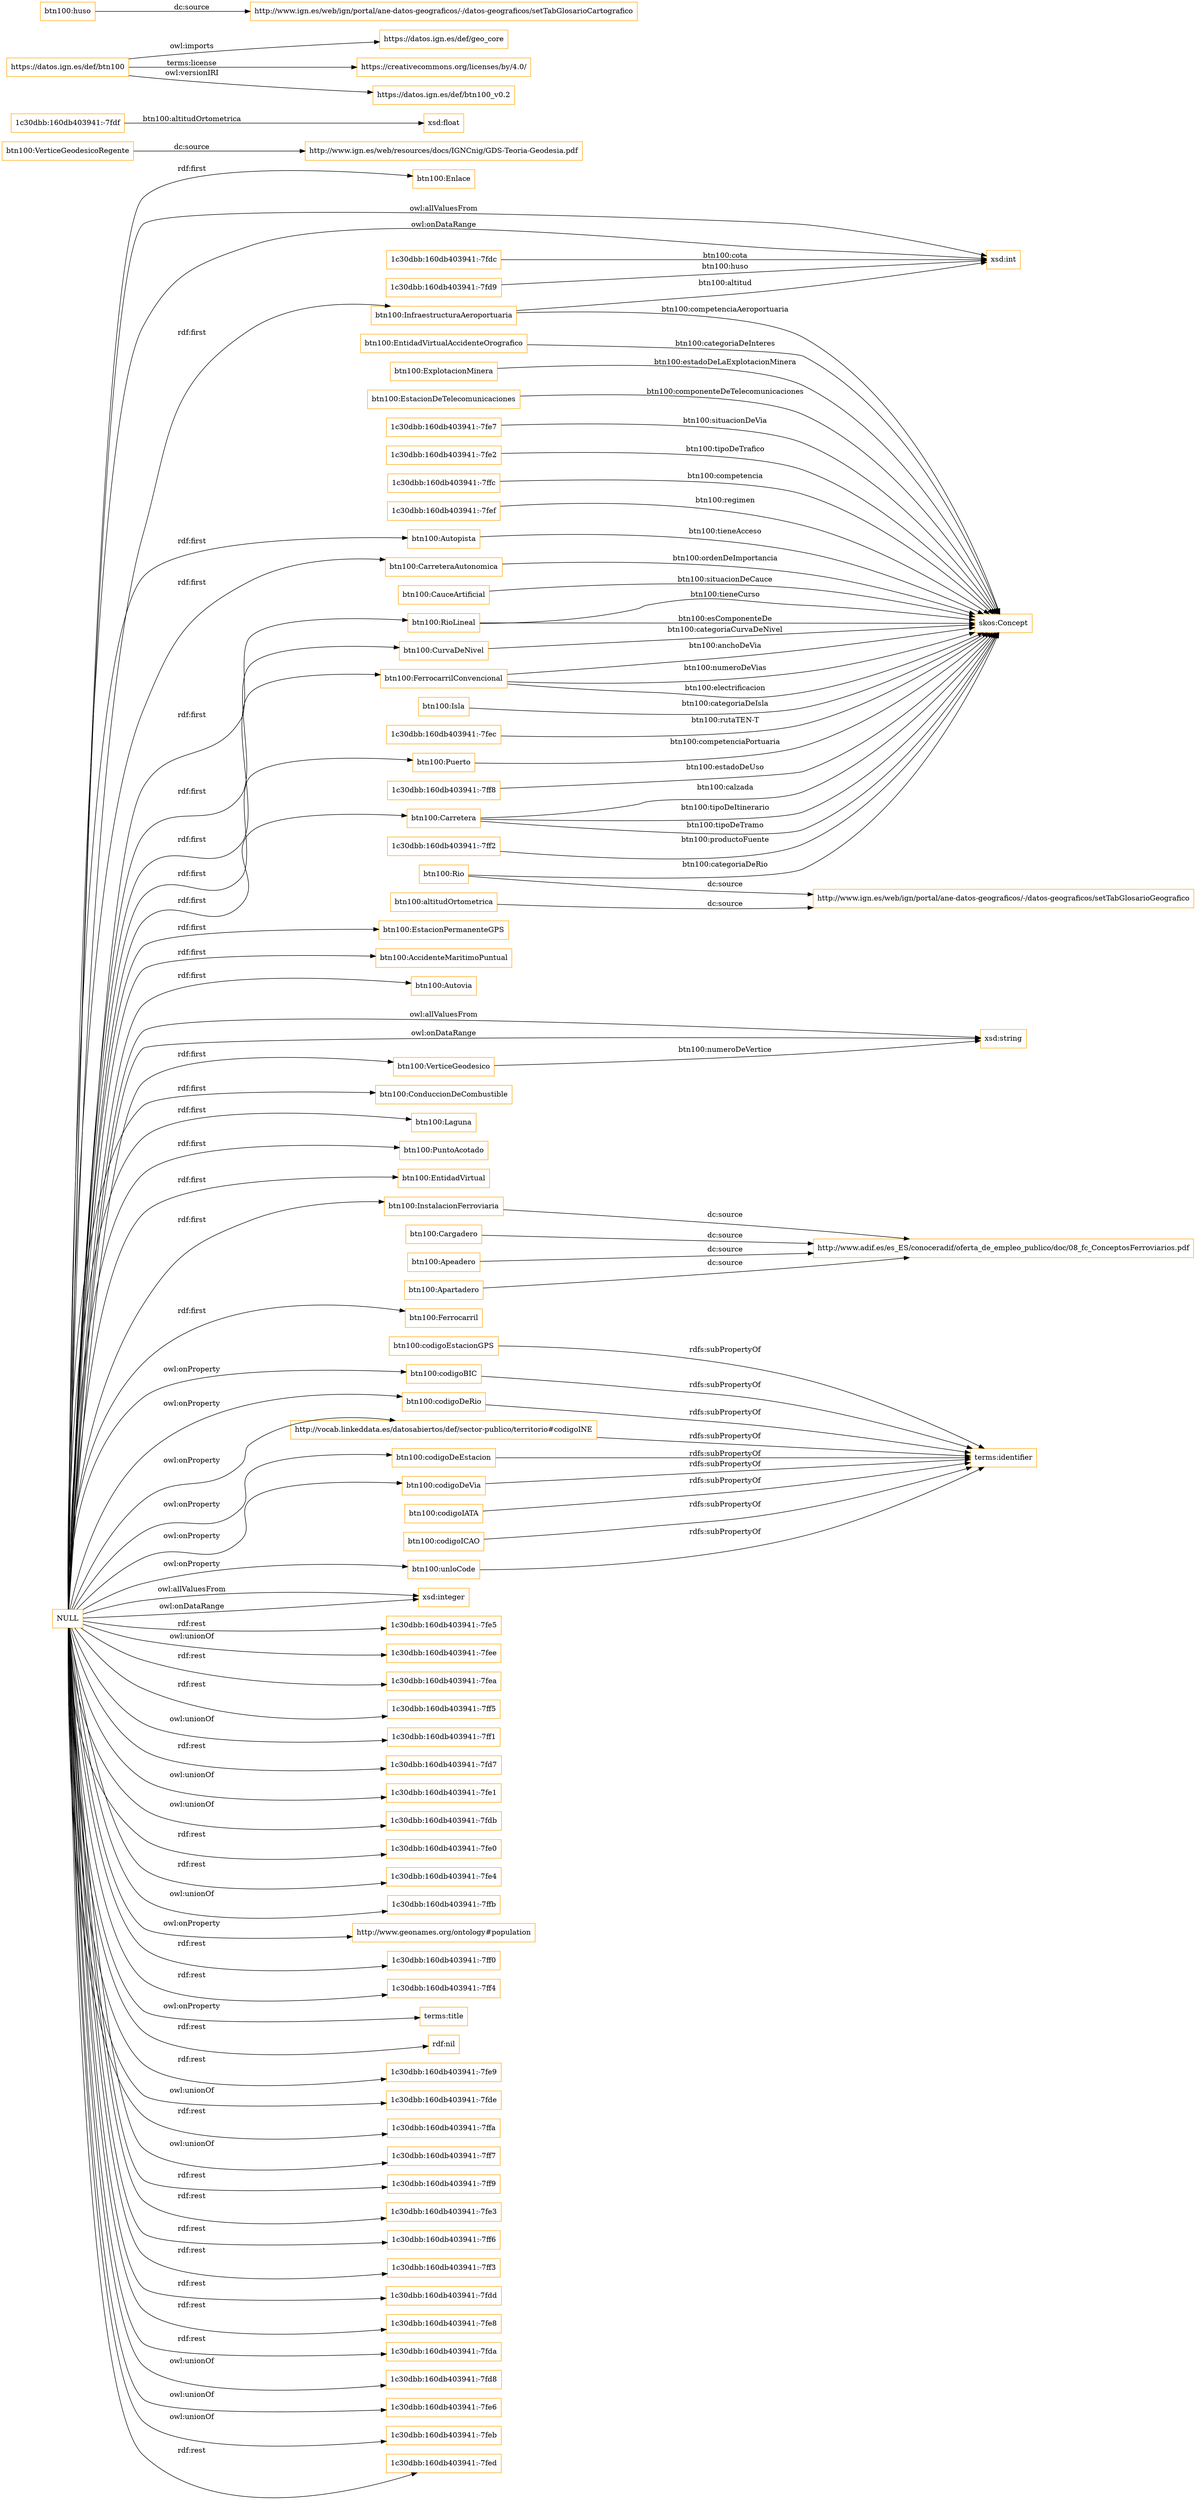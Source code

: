 digraph ar2dtool_diagram { 
rankdir=LR;
size="1501"
node [shape = rectangle, color="orange"]; "btn100:Enlace" "1c30dbb:160db403941:-7fdc" "1c30dbb:160db403941:-7ff8" "1c30dbb:160db403941:-7ff2" "btn100:InfraestructuraAeroportuaria" "1c30dbb:160db403941:-7fd9" "btn100:EstacionPermanenteGPS" "btn100:AccidenteMaritimoPuntual" "btn100:Autovia" "btn100:VerticeGeodesico" "btn100:Carretera" "btn100:EntidadVirtualAccidenteOrografico" "btn100:ExplotacionMinera" "btn100:EstacionDeTelecomunicaciones" "1c30dbb:160db403941:-7fe7" "btn100:ConduccionDeCombustible" "1c30dbb:160db403941:-7fe2" "1c30dbb:160db403941:-7ffc" "btn100:VerticeGeodesicoRegente" "1c30dbb:160db403941:-7fdf" "1c30dbb:160db403941:-7fef" "btn100:Autopista" "btn100:Laguna" "btn100:CarreteraAutonomica" "btn100:CauceArtificial" "btn100:RioLineal" "btn100:PuntoAcotado" "btn100:Apeadero" "btn100:Apartadero" "btn100:EntidadVirtual" "btn100:CurvaDeNivel" "btn100:InstalacionFerroviaria" "btn100:Rio" "btn100:FerrocarrilConvencional" "btn100:Ferrocarril" "btn100:Isla" "1c30dbb:160db403941:-7fec" "btn100:Cargadero" "btn100:Puerto" ; /*classes style*/
	"btn100:unloCode" -> "terms:identifier" [ label = "rdfs:subPropertyOf" ];
	"btn100:codigoEstacionGPS" -> "terms:identifier" [ label = "rdfs:subPropertyOf" ];
	"btn100:codigoBIC" -> "terms:identifier" [ label = "rdfs:subPropertyOf" ];
	"btn100:codigoDeRio" -> "terms:identifier" [ label = "rdfs:subPropertyOf" ];
	"btn100:Apartadero" -> "http://www.adif.es/es_ES/conoceradif/oferta_de_empleo_publico/doc/08_fc_ConceptosFerroviarios.pdf" [ label = "dc:source" ];
	"btn100:Apeadero" -> "http://www.adif.es/es_ES/conoceradif/oferta_de_empleo_publico/doc/08_fc_ConceptosFerroviarios.pdf" [ label = "dc:source" ];
	"btn100:altitudOrtometrica" -> "http://www.ign.es/web/ign/portal/ane-datos-geograficos/-/datos-geograficos/setTabGlosarioGeografico" [ label = "dc:source" ];
	"NULL" -> "xsd:integer" [ label = "owl:allValuesFrom" ];
	"NULL" -> "1c30dbb:160db403941:-7fe5" [ label = "rdf:rest" ];
	"NULL" -> "btn100:Enlace" [ label = "rdf:first" ];
	"NULL" -> "btn100:FerrocarrilConvencional" [ label = "rdf:first" ];
	"NULL" -> "1c30dbb:160db403941:-7fee" [ label = "owl:unionOf" ];
	"NULL" -> "1c30dbb:160db403941:-7fea" [ label = "rdf:rest" ];
	"NULL" -> "btn100:EntidadVirtual" [ label = "rdf:first" ];
	"NULL" -> "btn100:CurvaDeNivel" [ label = "rdf:first" ];
	"NULL" -> "1c30dbb:160db403941:-7ff5" [ label = "rdf:rest" ];
	"NULL" -> "btn100:CarreteraAutonomica" [ label = "rdf:first" ];
	"NULL" -> "1c30dbb:160db403941:-7ff1" [ label = "owl:unionOf" ];
	"NULL" -> "btn100:VerticeGeodesico" [ label = "rdf:first" ];
	"NULL" -> "btn100:InstalacionFerroviaria" [ label = "rdf:first" ];
	"NULL" -> "http://vocab.linkeddata.es/datosabiertos/def/sector-publico/territorio#codigoINE" [ label = "owl:onProperty" ];
	"NULL" -> "btn100:Puerto" [ label = "rdf:first" ];
	"NULL" -> "1c30dbb:160db403941:-7fd7" [ label = "rdf:rest" ];
	"NULL" -> "xsd:int" [ label = "owl:allValuesFrom" ];
	"NULL" -> "1c30dbb:160db403941:-7fe1" [ label = "owl:unionOf" ];
	"NULL" -> "xsd:string" [ label = "owl:allValuesFrom" ];
	"NULL" -> "btn100:codigoDeEstacion" [ label = "owl:onProperty" ];
	"NULL" -> "1c30dbb:160db403941:-7fdb" [ label = "owl:unionOf" ];
	"NULL" -> "btn100:unloCode" [ label = "owl:onProperty" ];
	"NULL" -> "btn100:codigoDeRio" [ label = "owl:onProperty" ];
	"NULL" -> "1c30dbb:160db403941:-7fe0" [ label = "rdf:rest" ];
	"NULL" -> "xsd:integer" [ label = "owl:onDataRange" ];
	"NULL" -> "btn100:Carretera" [ label = "rdf:first" ];
	"NULL" -> "1c30dbb:160db403941:-7fe4" [ label = "rdf:rest" ];
	"NULL" -> "1c30dbb:160db403941:-7ffb" [ label = "owl:unionOf" ];
	"NULL" -> "http://www.geonames.org/ontology#population" [ label = "owl:onProperty" ];
	"NULL" -> "1c30dbb:160db403941:-7ff0" [ label = "rdf:rest" ];
	"NULL" -> "1c30dbb:160db403941:-7ff4" [ label = "rdf:rest" ];
	"NULL" -> "terms:title" [ label = "owl:onProperty" ];
	"NULL" -> "btn100:Autopista" [ label = "rdf:first" ];
	"NULL" -> "btn100:RioLineal" [ label = "rdf:first" ];
	"NULL" -> "rdf:nil" [ label = "rdf:rest" ];
	"NULL" -> "1c30dbb:160db403941:-7fe9" [ label = "rdf:rest" ];
	"NULL" -> "1c30dbb:160db403941:-7fde" [ label = "owl:unionOf" ];
	"NULL" -> "1c30dbb:160db403941:-7ffa" [ label = "rdf:rest" ];
	"NULL" -> "1c30dbb:160db403941:-7ff7" [ label = "owl:unionOf" ];
	"NULL" -> "btn100:AccidenteMaritimoPuntual" [ label = "rdf:first" ];
	"NULL" -> "1c30dbb:160db403941:-7ff9" [ label = "rdf:rest" ];
	"NULL" -> "btn100:codigoBIC" [ label = "owl:onProperty" ];
	"NULL" -> "1c30dbb:160db403941:-7fe3" [ label = "rdf:rest" ];
	"NULL" -> "1c30dbb:160db403941:-7ff6" [ label = "rdf:rest" ];
	"NULL" -> "btn100:Ferrocarril" [ label = "rdf:first" ];
	"NULL" -> "xsd:string" [ label = "owl:onDataRange" ];
	"NULL" -> "1c30dbb:160db403941:-7ff3" [ label = "rdf:rest" ];
	"NULL" -> "btn100:PuntoAcotado" [ label = "rdf:first" ];
	"NULL" -> "btn100:Laguna" [ label = "rdf:first" ];
	"NULL" -> "btn100:ConduccionDeCombustible" [ label = "rdf:first" ];
	"NULL" -> "btn100:EstacionPermanenteGPS" [ label = "rdf:first" ];
	"NULL" -> "btn100:InfraestructuraAeroportuaria" [ label = "rdf:first" ];
	"NULL" -> "btn100:codigoDeVia" [ label = "owl:onProperty" ];
	"NULL" -> "1c30dbb:160db403941:-7fdd" [ label = "rdf:rest" ];
	"NULL" -> "xsd:int" [ label = "owl:onDataRange" ];
	"NULL" -> "btn100:Autovia" [ label = "rdf:first" ];
	"NULL" -> "1c30dbb:160db403941:-7fe8" [ label = "rdf:rest" ];
	"NULL" -> "1c30dbb:160db403941:-7fda" [ label = "rdf:rest" ];
	"NULL" -> "1c30dbb:160db403941:-7fd8" [ label = "owl:unionOf" ];
	"NULL" -> "1c30dbb:160db403941:-7fe6" [ label = "owl:unionOf" ];
	"NULL" -> "1c30dbb:160db403941:-7feb" [ label = "owl:unionOf" ];
	"NULL" -> "1c30dbb:160db403941:-7fed" [ label = "rdf:rest" ];
	"btn100:codigoDeVia" -> "terms:identifier" [ label = "rdfs:subPropertyOf" ];
	"http://vocab.linkeddata.es/datosabiertos/def/sector-publico/territorio#codigoINE" -> "terms:identifier" [ label = "rdfs:subPropertyOf" ];
	"btn100:codigoDeEstacion" -> "terms:identifier" [ label = "rdfs:subPropertyOf" ];
	"btn100:InstalacionFerroviaria" -> "http://www.adif.es/es_ES/conoceradif/oferta_de_empleo_publico/doc/08_fc_ConceptosFerroviarios.pdf" [ label = "dc:source" ];
	"https://datos.ign.es/def/btn100" -> "https://datos.ign.es/def/geo_core" [ label = "owl:imports" ];
	"https://datos.ign.es/def/btn100" -> "https://creativecommons.org/licenses/by/4.0/" [ label = "terms:license" ];
	"https://datos.ign.es/def/btn100" -> "https://datos.ign.es/def/btn100_v0.2" [ label = "owl:versionIRI" ];
	"btn100:VerticeGeodesicoRegente" -> "http://www.ign.es/web/resources/docs/IGNCnig/GDS-Teoria-Geodesia.pdf" [ label = "dc:source" ];
	"btn100:codigoIATA" -> "terms:identifier" [ label = "rdfs:subPropertyOf" ];
	"btn100:codigoICAO" -> "terms:identifier" [ label = "rdfs:subPropertyOf" ];
	"btn100:Cargadero" -> "http://www.adif.es/es_ES/conoceradif/oferta_de_empleo_publico/doc/08_fc_ConceptosFerroviarios.pdf" [ label = "dc:source" ];
	"btn100:huso" -> "http://www.ign.es/web/ign/portal/ane-datos-geograficos/-/datos-geograficos/setTabGlosarioCartografico" [ label = "dc:source" ];
	"btn100:Rio" -> "http://www.ign.es/web/ign/portal/ane-datos-geograficos/-/datos-geograficos/setTabGlosarioGeografico" [ label = "dc:source" ];
	"1c30dbb:160db403941:-7fef" -> "skos:Concept" [ label = "btn100:regimen" ];
	"1c30dbb:160db403941:-7fdc" -> "xsd:int" [ label = "btn100:cota" ];
	"1c30dbb:160db403941:-7fec" -> "skos:Concept" [ label = "btn100:rutaTEN-T" ];
	"btn100:FerrocarrilConvencional" -> "skos:Concept" [ label = "btn100:numeroDeVias" ];
	"1c30dbb:160db403941:-7ff8" -> "skos:Concept" [ label = "btn100:estadoDeUso" ];
	"1c30dbb:160db403941:-7fe7" -> "skos:Concept" [ label = "btn100:situacionDeVia" ];
	"btn100:Rio" -> "skos:Concept" [ label = "btn100:categoriaDeRio" ];
	"btn100:RioLineal" -> "skos:Concept" [ label = "btn100:tieneCurso" ];
	"btn100:FerrocarrilConvencional" -> "skos:Concept" [ label = "btn100:electrificacion" ];
	"btn100:Isla" -> "skos:Concept" [ label = "btn100:categoriaDeIsla" ];
	"1c30dbb:160db403941:-7fdf" -> "xsd:float" [ label = "btn100:altitudOrtometrica" ];
	"btn100:FerrocarrilConvencional" -> "skos:Concept" [ label = "btn100:anchoDeVia" ];
	"btn100:Autopista" -> "skos:Concept" [ label = "btn100:tieneAcceso" ];
	"1c30dbb:160db403941:-7fe2" -> "skos:Concept" [ label = "btn100:tipoDeTrafico" ];
	"1c30dbb:160db403941:-7ffc" -> "skos:Concept" [ label = "btn100:competencia" ];
	"btn100:InfraestructuraAeroportuaria" -> "xsd:int" [ label = "btn100:altitud" ];
	"btn100:EstacionDeTelecomunicaciones" -> "skos:Concept" [ label = "btn100:componenteDeTelecomunicaciones" ];
	"btn100:CarreteraAutonomica" -> "skos:Concept" [ label = "btn100:ordenDeImportancia" ];
	"btn100:CauceArtificial" -> "skos:Concept" [ label = "btn100:situacionDeCauce" ];
	"btn100:RioLineal" -> "skos:Concept" [ label = "btn100:esComponenteDe" ];
	"btn100:Puerto" -> "skos:Concept" [ label = "btn100:competenciaPortuaria" ];
	"btn100:CurvaDeNivel" -> "skos:Concept" [ label = "btn100:categoriaCurvaDeNivel" ];
	"btn100:InfraestructuraAeroportuaria" -> "skos:Concept" [ label = "btn100:competenciaAeroportuaria" ];
	"1c30dbb:160db403941:-7ff2" -> "skos:Concept" [ label = "btn100:productoFuente" ];
	"btn100:ExplotacionMinera" -> "skos:Concept" [ label = "btn100:estadoDeLaExplotacionMinera" ];
	"btn100:Carretera" -> "skos:Concept" [ label = "btn100:tipoDeTramo" ];
	"btn100:Carretera" -> "skos:Concept" [ label = "btn100:calzada" ];
	"1c30dbb:160db403941:-7fd9" -> "xsd:int" [ label = "btn100:huso" ];
	"btn100:EntidadVirtualAccidenteOrografico" -> "skos:Concept" [ label = "btn100:categoriaDeInteres" ];
	"btn100:Carretera" -> "skos:Concept" [ label = "btn100:tipoDeItinerario" ];
	"btn100:VerticeGeodesico" -> "xsd:string" [ label = "btn100:numeroDeVertice" ];

}
